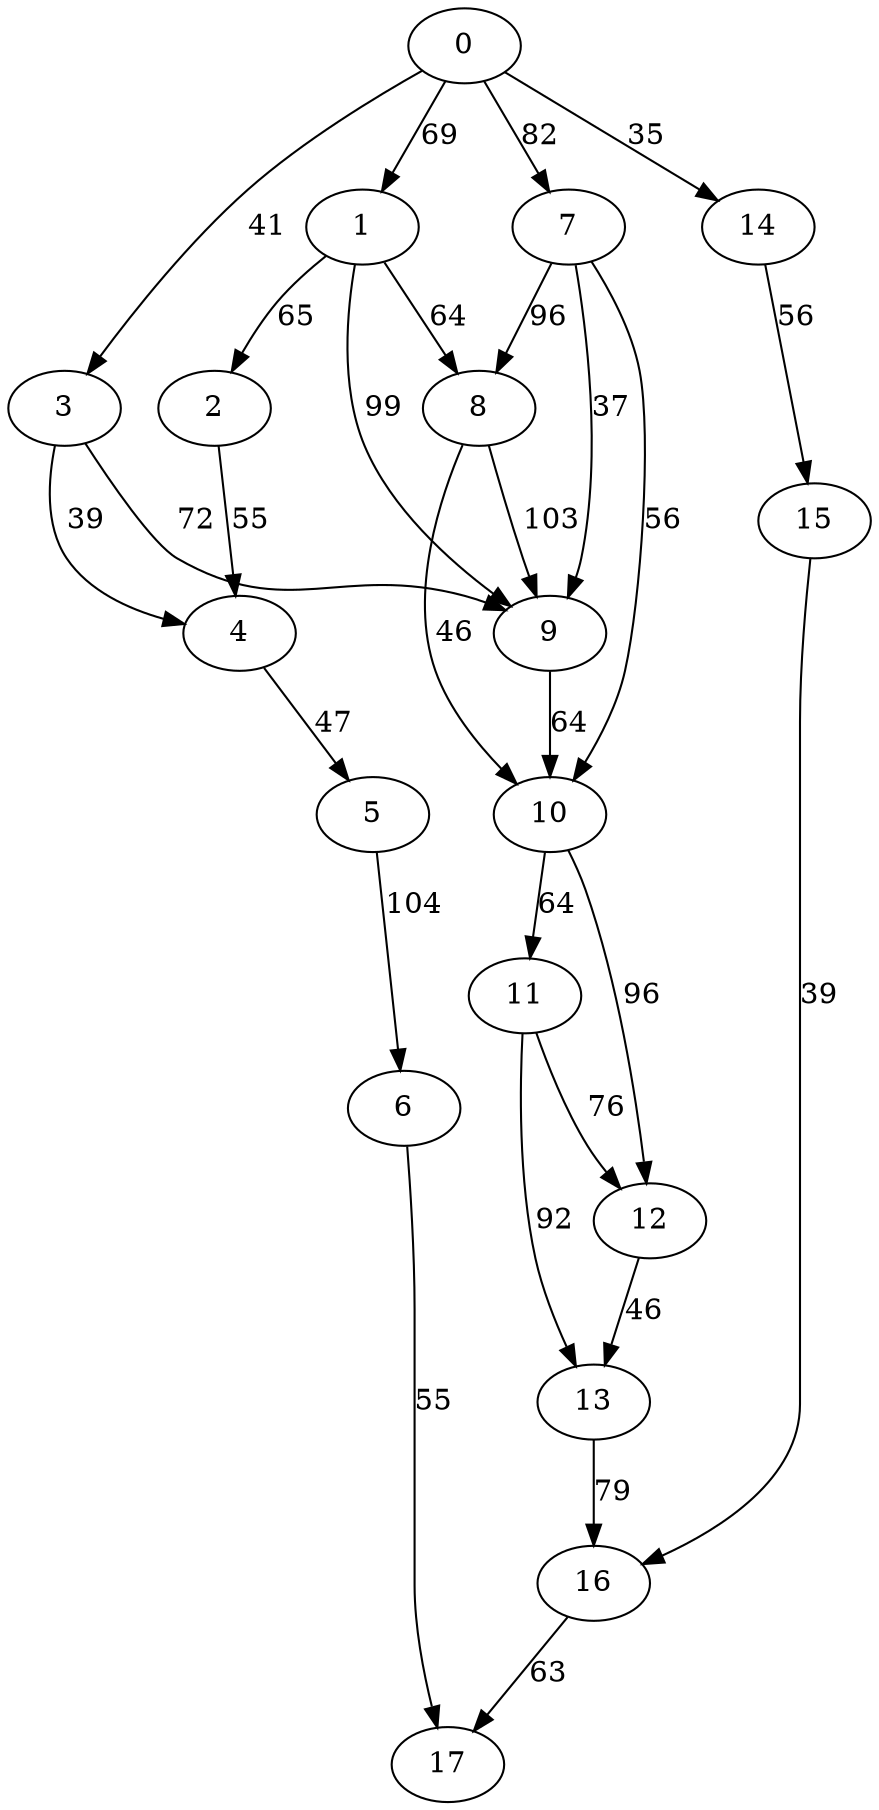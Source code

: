 digraph t20p2r7_15 {
0 -> 1 [ label = 69 ];
0 -> 3 [ label = 41 ];
0 -> 7 [ label = 82 ];
0 -> 14 [ label = 35 ];
1 -> 2 [ label = 65 ];
1 -> 8 [ label = 64 ];
1 -> 9 [ label = 99 ];
2 -> 4 [ label = 55 ];
3 -> 4 [ label = 39 ];
3 -> 9 [ label = 72 ];
4 -> 5 [ label = 47 ];
5 -> 6 [ label = 104 ];
6 -> 17 [ label = 55 ];
7 -> 8 [ label = 96 ];
7 -> 9 [ label = 37 ];
7 -> 10 [ label = 56 ];
8 -> 9 [ label = 103 ];
8 -> 10 [ label = 46 ];
9 -> 10 [ label = 64 ];
10 -> 11 [ label = 64 ];
10 -> 12 [ label = 96 ];
11 -> 12 [ label = 76 ];
11 -> 13 [ label = 92 ];
12 -> 13 [ label = 46 ];
13 -> 16 [ label = 79 ];
14 -> 15 [ label = 56 ];
15 -> 16 [ label = 39 ];
16 -> 17 [ label = 63 ];
 }

